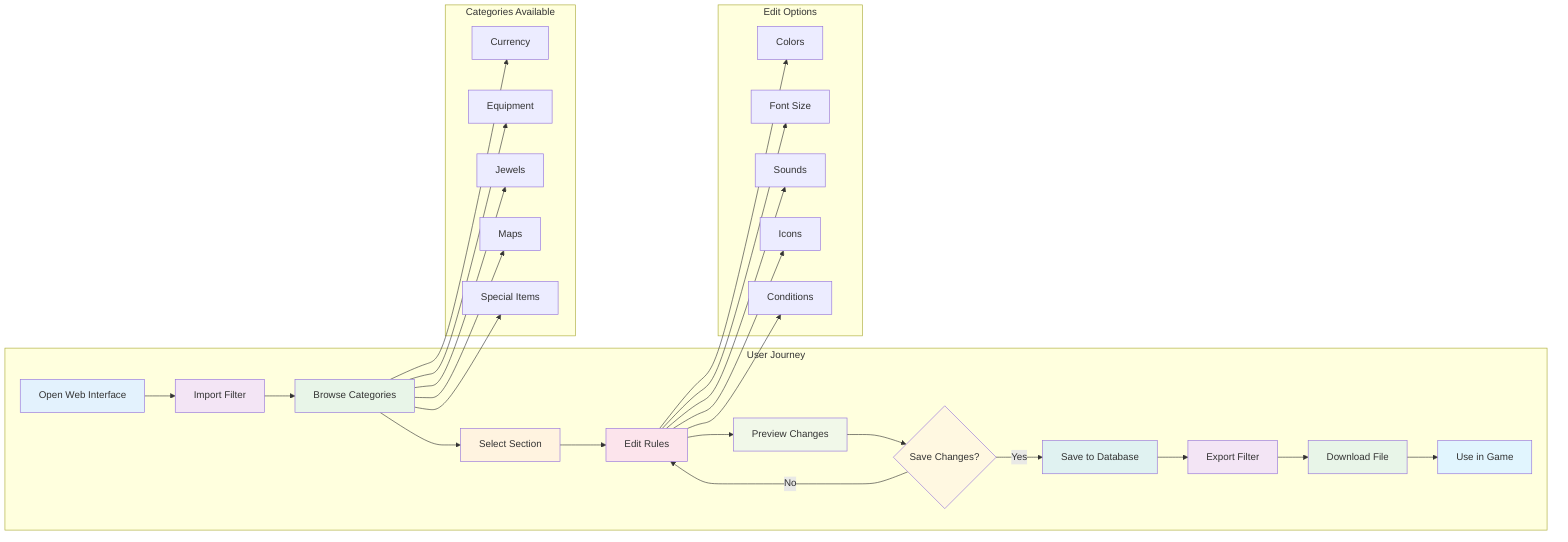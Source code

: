 graph LR
    subgraph "User Journey"
        A[Open Web Interface] --> B[Import Filter]
        B --> C[Browse Categories]
        C --> D[Select Section]
        D --> E[Edit Rules]
        E --> F[Preview Changes]
        F --> G{Save Changes?}
        G -->|Yes| H[Save to Database]
        G -->|No| E
        H --> I[Export Filter]
        I --> J[Download File]
        J --> K[Use in Game]
    end
    
    subgraph "Categories Available"
        C1[Currency]
        C2[Equipment]
        C3[Jewels]
        C4[Maps]
        C5[Special Items]
    end
    
    subgraph "Edit Options"
        E1[Colors]
        E2[Font Size]
        E3[Sounds]
        E4[Icons]
        E5[Conditions]
    end
    
    C --> C1
    C --> C2
    C --> C3
    C --> C4
    C --> C5
    
    E --> E1
    E --> E2
    E --> E3
    E --> E4
    E --> E5
    
    style A fill:#e3f2fd
    style B fill:#f3e5f5
    style C fill:#e8f5e8
    style D fill:#fff3e0
    style E fill:#fce4ec
    style F fill:#f1f8e9
    style G fill:#fff8e1
    style H fill:#e0f2f1
    style I fill:#f3e5f5
    style J fill:#e8f5e8
    style K fill:#e1f5fe